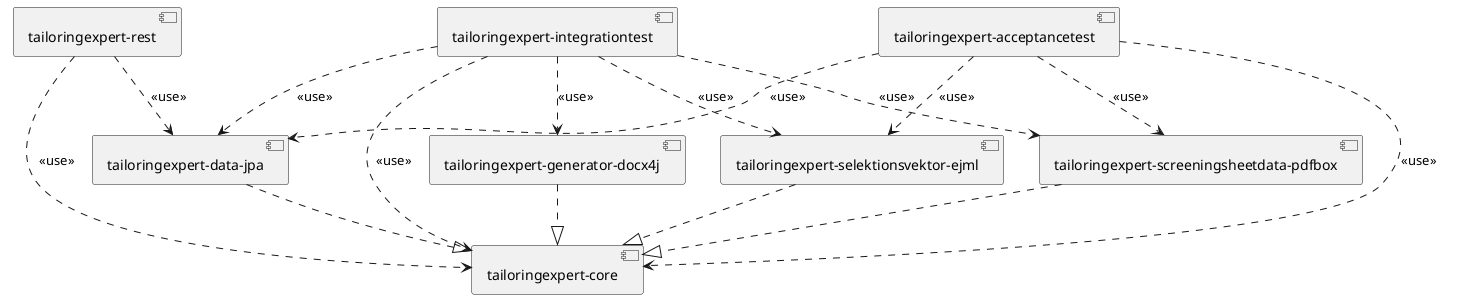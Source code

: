 @startuml level1.png
skinparam componentStyle uml2

component [tailoringexpert-core]
component [tailoringexpert-data-jpa]
component [tailoringexpert-selektionsvektor-ejml]
component [tailoringexpert-screeningsheetdata-pdfbox]
component [tailoringexpert-generator-docx4j]
component [tailoringexpert-rest]
component [tailoringexpert-integrationtest]
component [tailoringexpert-acceptancetest]




[tailoringexpert-data-jpa] ..|> [tailoringexpert-core]
[tailoringexpert-selektionsvektor-ejml] ..|> [tailoringexpert-core]
[tailoringexpert-screeningsheetdata-pdfbox] ..|> [tailoringexpert-core]
[tailoringexpert-generator-docx4j] ..|> [tailoringexpert-core]

[tailoringexpert-acceptancetest] ..> [tailoringexpert-core] : <<use>>
[tailoringexpert-acceptancetest] ..> [tailoringexpert-data-jpa] : <<use>>
[tailoringexpert-acceptancetest] ..> [tailoringexpert-screeningsheetdata-pdfbox] : <<use>>
[tailoringexpert-acceptancetest] ..> [tailoringexpert-selektionsvektor-ejml] : <<use>>

[tailoringexpert-rest] ..> [tailoringexpert-core] : <<use>>
[tailoringexpert-rest] ..> [tailoringexpert-data-jpa] : <<use>>

[tailoringexpert-integrationtest] ..> [tailoringexpert-core] : <<use>>
[tailoringexpert-integrationtest] ..> [tailoringexpert-data-jpa] : <<use>>
[tailoringexpert-integrationtest] ..> [tailoringexpert-screeningsheetdata-pdfbox] : <<use>>
[tailoringexpert-integrationtest] ..> [tailoringexpert-selektionsvektor-ejml] : <<use>>
[tailoringexpert-integrationtest] ..> [tailoringexpert-generator-docx4j] : <<use>>

@enduml